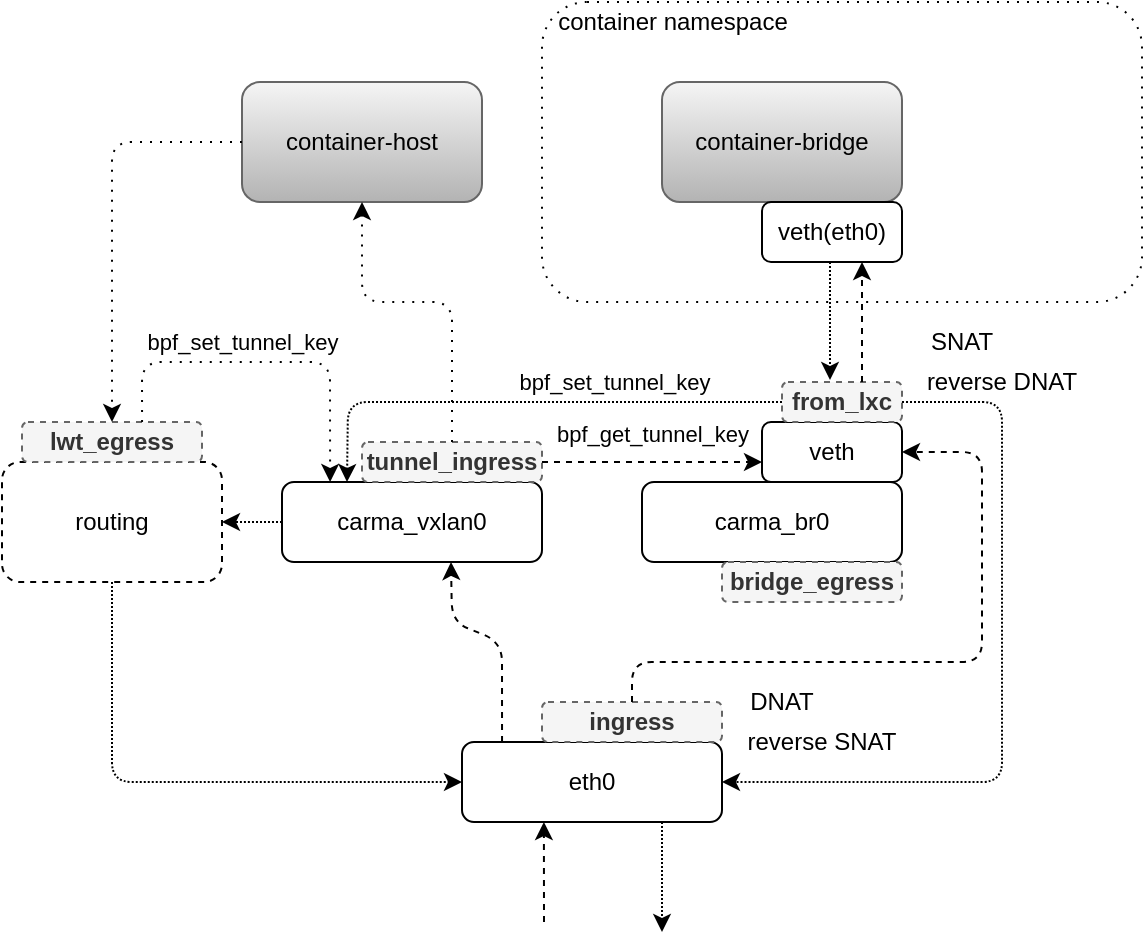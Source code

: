 <mxfile version="13.7.9" type="github">
  <diagram id="3ursiainwm2NqI8D566L" name="第 1 页">
    <mxGraphModel dx="1426" dy="771" grid="1" gridSize="10" guides="1" tooltips="1" connect="1" arrows="1" fold="1" page="1" pageScale="1" pageWidth="827" pageHeight="1169" math="0" shadow="0">
      <root>
        <mxCell id="0" />
        <mxCell id="1" parent="0" />
        <mxCell id="ZyEAs82IN00It2auvlQb-13" value="" style="rounded=1;whiteSpace=wrap;html=1;dashed=1;dashPattern=1 4;" vertex="1" parent="1">
          <mxGeometry x="340" y="120" width="300" height="150" as="geometry" />
        </mxCell>
        <mxCell id="ZyEAs82IN00It2auvlQb-1" value="container-host" style="rounded=1;whiteSpace=wrap;html=1;gradientColor=#b3b3b3;fillColor=#f5f5f5;strokeColor=#666666;" vertex="1" parent="1">
          <mxGeometry x="190" y="160" width="120" height="60" as="geometry" />
        </mxCell>
        <mxCell id="ZyEAs82IN00It2auvlQb-2" value="container-bridge" style="rounded=1;whiteSpace=wrap;html=1;gradientColor=#b3b3b3;fillColor=#f5f5f5;strokeColor=#666666;" vertex="1" parent="1">
          <mxGeometry x="400" y="160" width="120" height="60" as="geometry" />
        </mxCell>
        <mxCell id="ZyEAs82IN00It2auvlQb-3" value="carma_br0" style="rounded=1;whiteSpace=wrap;html=1;" vertex="1" parent="1">
          <mxGeometry x="390" y="360" width="130" height="40" as="geometry" />
        </mxCell>
        <mxCell id="ZyEAs82IN00It2auvlQb-7" value="veth" style="rounded=1;whiteSpace=wrap;html=1;" vertex="1" parent="1">
          <mxGeometry x="450" y="330" width="70" height="30" as="geometry" />
        </mxCell>
        <mxCell id="ZyEAs82IN00It2auvlQb-8" value="veth(eth0)" style="rounded=1;whiteSpace=wrap;html=1;" vertex="1" parent="1">
          <mxGeometry x="450" y="220" width="70" height="30" as="geometry" />
        </mxCell>
        <mxCell id="ZyEAs82IN00It2auvlQb-9" value="&lt;b&gt;from_lxc&lt;/b&gt;" style="rounded=1;whiteSpace=wrap;html=1;fillColor=#f5f5f5;strokeColor=#666666;fontColor=#333333;dashed=1;" vertex="1" parent="1">
          <mxGeometry x="460" y="310" width="60" height="20" as="geometry" />
        </mxCell>
        <mxCell id="ZyEAs82IN00It2auvlQb-10" value="&lt;b&gt;bridge_egress&lt;/b&gt;" style="rounded=1;whiteSpace=wrap;html=1;fillColor=#f5f5f5;strokeColor=#666666;fontColor=#333333;dashed=1;" vertex="1" parent="1">
          <mxGeometry x="430" y="400" width="90" height="20" as="geometry" />
        </mxCell>
        <mxCell id="ZyEAs82IN00It2auvlQb-11" value="eth0" style="rounded=1;whiteSpace=wrap;html=1;" vertex="1" parent="1">
          <mxGeometry x="300" y="490" width="130" height="40" as="geometry" />
        </mxCell>
        <mxCell id="ZyEAs82IN00It2auvlQb-12" value="&lt;b&gt;ingress&lt;/b&gt;" style="rounded=1;whiteSpace=wrap;html=1;fillColor=#f5f5f5;strokeColor=#666666;fontColor=#333333;dashed=1;" vertex="1" parent="1">
          <mxGeometry x="340" y="470" width="90" height="20" as="geometry" />
        </mxCell>
        <mxCell id="ZyEAs82IN00It2auvlQb-14" value="container namespace" style="text;html=1;align=center;verticalAlign=middle;resizable=0;points=[];autosize=1;" vertex="1" parent="1">
          <mxGeometry x="340" y="120" width="130" height="20" as="geometry" />
        </mxCell>
        <mxCell id="ZyEAs82IN00It2auvlQb-16" value="DNAT" style="text;html=1;strokeColor=none;fillColor=none;align=center;verticalAlign=middle;whiteSpace=wrap;rounded=0;dashed=1;" vertex="1" parent="1">
          <mxGeometry x="440" y="460" width="40" height="20" as="geometry" />
        </mxCell>
        <mxCell id="ZyEAs82IN00It2auvlQb-17" value="reverse SNAT" style="text;html=1;strokeColor=none;fillColor=none;align=center;verticalAlign=middle;whiteSpace=wrap;rounded=0;dashed=1;" vertex="1" parent="1">
          <mxGeometry x="440" y="480" width="80" height="20" as="geometry" />
        </mxCell>
        <mxCell id="ZyEAs82IN00It2auvlQb-18" value="SNAT" style="text;html=1;strokeColor=none;fillColor=none;align=center;verticalAlign=middle;whiteSpace=wrap;rounded=0;dashed=1;" vertex="1" parent="1">
          <mxGeometry x="530" y="280" width="40" height="20" as="geometry" />
        </mxCell>
        <mxCell id="ZyEAs82IN00It2auvlQb-19" value="reverse DNAT" style="text;html=1;strokeColor=none;fillColor=none;align=center;verticalAlign=middle;whiteSpace=wrap;rounded=0;dashed=1;" vertex="1" parent="1">
          <mxGeometry x="530" y="300" width="80" height="20" as="geometry" />
        </mxCell>
        <mxCell id="ZyEAs82IN00It2auvlQb-20" value="carma_vxlan0" style="rounded=1;whiteSpace=wrap;html=1;" vertex="1" parent="1">
          <mxGeometry x="210" y="360" width="130" height="40" as="geometry" />
        </mxCell>
        <mxCell id="ZyEAs82IN00It2auvlQb-21" value="&lt;b&gt;tunnel_ingress&lt;/b&gt;" style="rounded=1;whiteSpace=wrap;html=1;fillColor=#f5f5f5;strokeColor=#666666;fontColor=#333333;dashed=1;" vertex="1" parent="1">
          <mxGeometry x="250" y="340" width="90" height="20" as="geometry" />
        </mxCell>
        <mxCell id="ZyEAs82IN00It2auvlQb-22" value="" style="endArrow=classic;html=1;entryX=0.4;entryY=-0.05;entryDx=0;entryDy=0;dashed=1;dashPattern=1 1;entryPerimeter=0;" edge="1" parent="1" target="ZyEAs82IN00It2auvlQb-9">
          <mxGeometry width="50" height="50" relative="1" as="geometry">
            <mxPoint x="484" y="250" as="sourcePoint" />
            <mxPoint x="440" y="360" as="targetPoint" />
          </mxGeometry>
        </mxCell>
        <mxCell id="ZyEAs82IN00It2auvlQb-23" value="" style="endArrow=classic;html=1;entryX=1;entryY=0.5;entryDx=0;entryDy=0;dashed=1;dashPattern=1 1;exitX=1;exitY=0.5;exitDx=0;exitDy=0;" edge="1" parent="1" source="ZyEAs82IN00It2auvlQb-9" target="ZyEAs82IN00It2auvlQb-11">
          <mxGeometry width="50" height="50" relative="1" as="geometry">
            <mxPoint x="515" y="260" as="sourcePoint" />
            <mxPoint x="515" y="320" as="targetPoint" />
            <Array as="points">
              <mxPoint x="570" y="320" />
              <mxPoint x="570" y="510" />
            </Array>
          </mxGeometry>
        </mxCell>
        <mxCell id="ZyEAs82IN00It2auvlQb-25" value="" style="endArrow=classic;html=1;entryX=0.75;entryY=0;entryDx=0;entryDy=0;dashed=1;dashPattern=1 1;" edge="1" parent="1">
          <mxGeometry width="50" height="50" relative="1" as="geometry">
            <mxPoint x="400" y="530" as="sourcePoint" />
            <mxPoint x="400" y="585" as="targetPoint" />
          </mxGeometry>
        </mxCell>
        <mxCell id="ZyEAs82IN00It2auvlQb-26" value="" style="endArrow=classic;html=1;entryX=0.25;entryY=0;entryDx=0;entryDy=0;dashed=1;dashPattern=1 1;exitX=0;exitY=0.5;exitDx=0;exitDy=0;" edge="1" parent="1" source="ZyEAs82IN00It2auvlQb-9" target="ZyEAs82IN00It2auvlQb-20">
          <mxGeometry width="50" height="50" relative="1" as="geometry">
            <mxPoint x="515" y="260" as="sourcePoint" />
            <mxPoint x="515" y="320" as="targetPoint" />
            <Array as="points">
              <mxPoint x="380" y="320" />
              <mxPoint x="243" y="320" />
            </Array>
          </mxGeometry>
        </mxCell>
        <mxCell id="ZyEAs82IN00It2auvlQb-27" value="bpf_set_tunnel_key" style="edgeLabel;html=1;align=center;verticalAlign=middle;resizable=0;points=[];" vertex="1" connectable="0" parent="ZyEAs82IN00It2auvlQb-26">
          <mxGeometry x="-0.378" relative="1" as="geometry">
            <mxPoint x="-4" y="-10" as="offset" />
          </mxGeometry>
        </mxCell>
        <mxCell id="ZyEAs82IN00It2auvlQb-37" value="bpf_get_tunnel_key" style="edgeLabel;html=1;align=center;verticalAlign=middle;resizable=0;points=[];" vertex="1" connectable="0" parent="ZyEAs82IN00It2auvlQb-26">
          <mxGeometry x="-0.378" relative="1" as="geometry">
            <mxPoint x="15" y="16" as="offset" />
          </mxGeometry>
        </mxCell>
        <mxCell id="ZyEAs82IN00It2auvlQb-41" value="bpf_set_tunnel_key" style="edgeLabel;html=1;align=center;verticalAlign=middle;resizable=0;points=[];" vertex="1" connectable="0" parent="ZyEAs82IN00It2auvlQb-26">
          <mxGeometry x="-0.378" relative="1" as="geometry">
            <mxPoint x="-190" y="-30" as="offset" />
          </mxGeometry>
        </mxCell>
        <mxCell id="ZyEAs82IN00It2auvlQb-29" value="routing" style="rounded=1;whiteSpace=wrap;html=1;dashed=1;" vertex="1" parent="1">
          <mxGeometry x="70" y="350" width="110" height="60" as="geometry" />
        </mxCell>
        <mxCell id="ZyEAs82IN00It2auvlQb-30" value="" style="endArrow=classic;html=1;entryX=1;entryY=0.5;entryDx=0;entryDy=0;dashed=1;dashPattern=1 1;exitX=0;exitY=0.5;exitDx=0;exitDy=0;" edge="1" parent="1" source="ZyEAs82IN00It2auvlQb-20" target="ZyEAs82IN00It2auvlQb-29">
          <mxGeometry width="50" height="50" relative="1" as="geometry">
            <mxPoint x="494" y="260" as="sourcePoint" />
            <mxPoint x="494" y="319" as="targetPoint" />
          </mxGeometry>
        </mxCell>
        <mxCell id="ZyEAs82IN00It2auvlQb-31" value="" style="endArrow=classic;html=1;entryX=0;entryY=0.5;entryDx=0;entryDy=0;dashed=1;dashPattern=1 1;exitX=0.5;exitY=1;exitDx=0;exitDy=0;" edge="1" parent="1" source="ZyEAs82IN00It2auvlQb-29" target="ZyEAs82IN00It2auvlQb-11">
          <mxGeometry width="50" height="50" relative="1" as="geometry">
            <mxPoint x="410" y="540" as="sourcePoint" />
            <mxPoint x="410" y="595" as="targetPoint" />
            <Array as="points">
              <mxPoint x="125" y="510" />
            </Array>
          </mxGeometry>
        </mxCell>
        <mxCell id="ZyEAs82IN00It2auvlQb-33" value="" style="endArrow=classic;html=1;entryX=0.315;entryY=1;entryDx=0;entryDy=0;dashed=1;entryPerimeter=0;" edge="1" parent="1" target="ZyEAs82IN00It2auvlQb-11">
          <mxGeometry width="50" height="50" relative="1" as="geometry">
            <mxPoint x="341" y="580" as="sourcePoint" />
            <mxPoint x="410" y="595" as="targetPoint" />
          </mxGeometry>
        </mxCell>
        <mxCell id="ZyEAs82IN00It2auvlQb-34" value="" style="endArrow=classic;html=1;entryX=1;entryY=0.5;entryDx=0;entryDy=0;dashed=1;exitX=0.5;exitY=0;exitDx=0;exitDy=0;" edge="1" parent="1" source="ZyEAs82IN00It2auvlQb-12" target="ZyEAs82IN00It2auvlQb-7">
          <mxGeometry width="50" height="50" relative="1" as="geometry">
            <mxPoint x="351" y="590" as="sourcePoint" />
            <mxPoint x="350.95" y="540" as="targetPoint" />
            <Array as="points">
              <mxPoint x="385" y="450" />
              <mxPoint x="560" y="450" />
              <mxPoint x="560" y="345" />
            </Array>
          </mxGeometry>
        </mxCell>
        <mxCell id="ZyEAs82IN00It2auvlQb-35" value="" style="endArrow=classic;html=1;entryX=0.315;entryY=1;entryDx=0;entryDy=0;dashed=1;entryPerimeter=0;" edge="1" parent="1">
          <mxGeometry width="50" height="50" relative="1" as="geometry">
            <mxPoint x="500" y="310" as="sourcePoint" />
            <mxPoint x="500.0" y="250" as="targetPoint" />
          </mxGeometry>
        </mxCell>
        <mxCell id="ZyEAs82IN00It2auvlQb-36" value="" style="endArrow=classic;html=1;entryX=0.315;entryY=1;entryDx=0;entryDy=0;dashed=1;entryPerimeter=0;exitX=0.154;exitY=0;exitDx=0;exitDy=0;exitPerimeter=0;" edge="1" parent="1" source="ZyEAs82IN00It2auvlQb-11">
          <mxGeometry width="50" height="50" relative="1" as="geometry">
            <mxPoint x="294.55" y="450" as="sourcePoint" />
            <mxPoint x="294.5" y="400" as="targetPoint" />
            <Array as="points">
              <mxPoint x="320" y="440" />
              <mxPoint x="295" y="430" />
            </Array>
          </mxGeometry>
        </mxCell>
        <mxCell id="ZyEAs82IN00It2auvlQb-38" value="" style="endArrow=classic;html=1;dashed=1;exitX=1;exitY=0.5;exitDx=0;exitDy=0;" edge="1" parent="1" source="ZyEAs82IN00It2auvlQb-21">
          <mxGeometry width="50" height="50" relative="1" as="geometry">
            <mxPoint x="351" y="590" as="sourcePoint" />
            <mxPoint x="450" y="350" as="targetPoint" />
            <Array as="points" />
          </mxGeometry>
        </mxCell>
        <mxCell id="ZyEAs82IN00It2auvlQb-39" value="&lt;b&gt;lwt_egress&lt;/b&gt;" style="rounded=1;whiteSpace=wrap;html=1;fillColor=#f5f5f5;strokeColor=#666666;fontColor=#333333;dashed=1;" vertex="1" parent="1">
          <mxGeometry x="80" y="330" width="90" height="20" as="geometry" />
        </mxCell>
        <mxCell id="ZyEAs82IN00It2auvlQb-40" value="" style="endArrow=classic;html=1;entryX=0.5;entryY=0;entryDx=0;entryDy=0;dashed=1;dashPattern=1 4;exitX=0;exitY=0.5;exitDx=0;exitDy=0;" edge="1" parent="1" source="ZyEAs82IN00It2auvlQb-1" target="ZyEAs82IN00It2auvlQb-39">
          <mxGeometry width="50" height="50" relative="1" as="geometry">
            <mxPoint x="250" y="220" as="sourcePoint" />
            <mxPoint x="250" y="279" as="targetPoint" />
            <Array as="points">
              <mxPoint x="125" y="190" />
            </Array>
          </mxGeometry>
        </mxCell>
        <mxCell id="ZyEAs82IN00It2auvlQb-42" value="" style="endArrow=classic;html=1;entryX=0.185;entryY=0;entryDx=0;entryDy=0;dashed=1;dashPattern=1 4;exitX=0.667;exitY=0;exitDx=0;exitDy=0;entryPerimeter=0;exitPerimeter=0;" edge="1" parent="1" source="ZyEAs82IN00It2auvlQb-39" target="ZyEAs82IN00It2auvlQb-20">
          <mxGeometry width="50" height="50" relative="1" as="geometry">
            <mxPoint x="220" y="390" as="sourcePoint" />
            <mxPoint x="190" y="390" as="targetPoint" />
            <Array as="points">
              <mxPoint x="140" y="300" />
              <mxPoint x="234" y="300" />
            </Array>
          </mxGeometry>
        </mxCell>
        <mxCell id="ZyEAs82IN00It2auvlQb-44" value="" style="endArrow=classic;html=1;entryX=0.5;entryY=1;entryDx=0;entryDy=0;dashed=1;dashPattern=1 4;exitX=0.5;exitY=0;exitDx=0;exitDy=0;" edge="1" parent="1" source="ZyEAs82IN00It2auvlQb-21" target="ZyEAs82IN00It2auvlQb-1">
          <mxGeometry width="50" height="50" relative="1" as="geometry">
            <mxPoint x="200" y="200" as="sourcePoint" />
            <mxPoint x="135" y="340" as="targetPoint" />
            <Array as="points">
              <mxPoint x="295" y="270" />
              <mxPoint x="250" y="270" />
            </Array>
          </mxGeometry>
        </mxCell>
      </root>
    </mxGraphModel>
  </diagram>
</mxfile>
